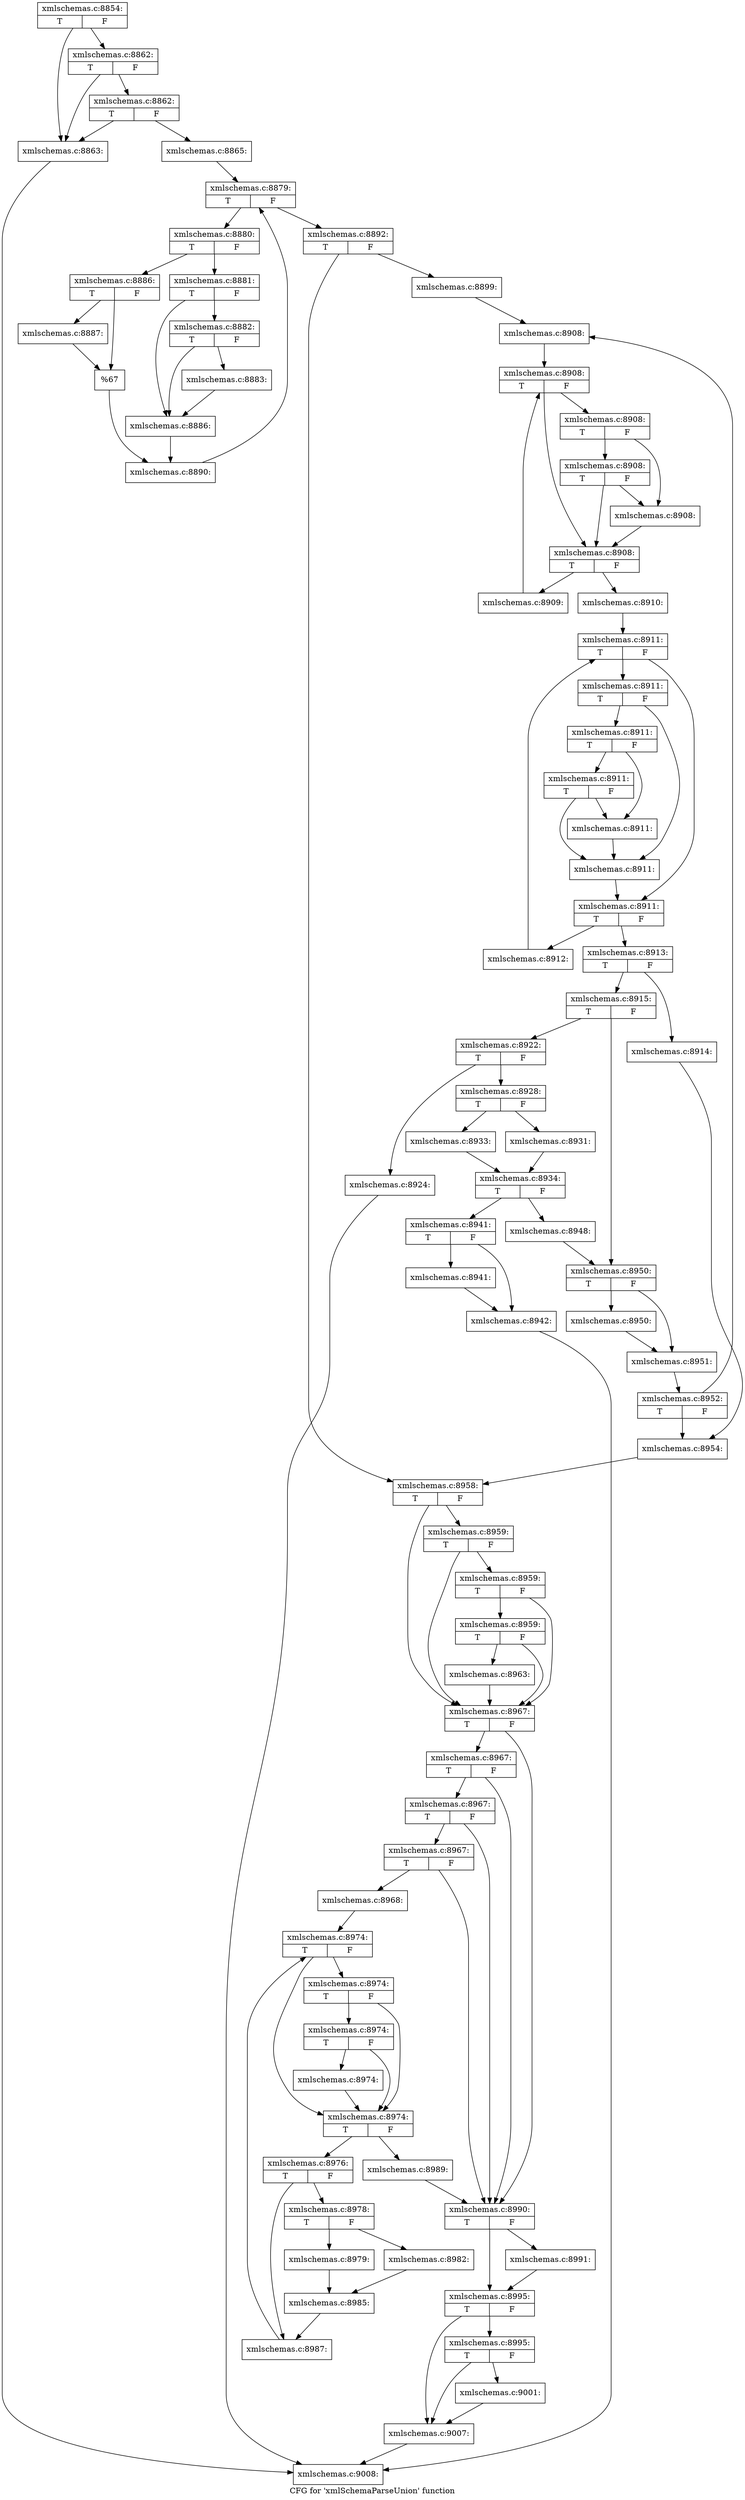 digraph "CFG for 'xmlSchemaParseUnion' function" {
	label="CFG for 'xmlSchemaParseUnion' function";

	Node0x4f70400 [shape=record,label="{xmlschemas.c:8854:|{<s0>T|<s1>F}}"];
	Node0x4f70400 -> Node0x4f7d5f0;
	Node0x4f70400 -> Node0x4f7d710;
	Node0x4f7d710 [shape=record,label="{xmlschemas.c:8862:|{<s0>T|<s1>F}}"];
	Node0x4f7d710 -> Node0x4f7d5f0;
	Node0x4f7d710 -> Node0x4f7d690;
	Node0x4f7d690 [shape=record,label="{xmlschemas.c:8862:|{<s0>T|<s1>F}}"];
	Node0x4f7d690 -> Node0x4f7d5f0;
	Node0x4f7d690 -> Node0x4f7d640;
	Node0x4f7d5f0 [shape=record,label="{xmlschemas.c:8863:}"];
	Node0x4f7d5f0 -> Node0x4f7bfe0;
	Node0x4f7d640 [shape=record,label="{xmlschemas.c:8865:}"];
	Node0x4f7d640 -> Node0x4f7eb20;
	Node0x4f7eb20 [shape=record,label="{xmlschemas.c:8879:|{<s0>T|<s1>F}}"];
	Node0x4f7eb20 -> Node0x4f7ef10;
	Node0x4f7eb20 -> Node0x4f7ed40;
	Node0x4f7ef10 [shape=record,label="{xmlschemas.c:8880:|{<s0>T|<s1>F}}"];
	Node0x4f7ef10 -> Node0x4f7f0d0;
	Node0x4f7ef10 -> Node0x4f7f170;
	Node0x4f7f0d0 [shape=record,label="{xmlschemas.c:8881:|{<s0>T|<s1>F}}"];
	Node0x4f7f0d0 -> Node0x4f7f5d0;
	Node0x4f7f0d0 -> Node0x4f7f620;
	Node0x4f7f620 [shape=record,label="{xmlschemas.c:8882:|{<s0>T|<s1>F}}"];
	Node0x4f7f620 -> Node0x4f7f5d0;
	Node0x4f7f620 -> Node0x4f7f580;
	Node0x4f7f580 [shape=record,label="{xmlschemas.c:8883:}"];
	Node0x4f7f580 -> Node0x4f7f5d0;
	Node0x4f7f5d0 [shape=record,label="{xmlschemas.c:8886:}"];
	Node0x4f7f5d0 -> Node0x4f7f120;
	Node0x4f7f170 [shape=record,label="{xmlschemas.c:8886:|{<s0>T|<s1>F}}"];
	Node0x4f7f170 -> Node0x4f80550;
	Node0x4f7f170 -> Node0x4f805a0;
	Node0x4f80550 [shape=record,label="{xmlschemas.c:8887:}"];
	Node0x4f80550 -> Node0x4f805a0;
	Node0x4f805a0 [shape=record,label="{%67}"];
	Node0x4f805a0 -> Node0x4f7f120;
	Node0x4f7f120 [shape=record,label="{xmlschemas.c:8890:}"];
	Node0x4f7f120 -> Node0x4f7eb20;
	Node0x4f7ed40 [shape=record,label="{xmlschemas.c:8892:|{<s0>T|<s1>F}}"];
	Node0x4f7ed40 -> Node0x4f818a0;
	Node0x4f7ed40 -> Node0x4f818f0;
	Node0x4f818a0 [shape=record,label="{xmlschemas.c:8899:}"];
	Node0x4f818a0 -> Node0x4f83680;
	Node0x4f83680 [shape=record,label="{xmlschemas.c:8908:}"];
	Node0x4f83680 -> Node0x4f83940;
	Node0x4f83940 [shape=record,label="{xmlschemas.c:8908:|{<s0>T|<s1>F}}"];
	Node0x4f83940 -> Node0x4f83ae0;
	Node0x4f83940 -> Node0x4f83b80;
	Node0x4f83b80 [shape=record,label="{xmlschemas.c:8908:|{<s0>T|<s1>F}}"];
	Node0x4f83b80 -> Node0x4f83de0;
	Node0x4f83b80 -> Node0x4f83b30;
	Node0x4f83de0 [shape=record,label="{xmlschemas.c:8908:|{<s0>T|<s1>F}}"];
	Node0x4f83de0 -> Node0x4f83ae0;
	Node0x4f83de0 -> Node0x4f83b30;
	Node0x4f83b30 [shape=record,label="{xmlschemas.c:8908:}"];
	Node0x4f83b30 -> Node0x4f83ae0;
	Node0x4f83ae0 [shape=record,label="{xmlschemas.c:8908:|{<s0>T|<s1>F}}"];
	Node0x4f83ae0 -> Node0x4f84210;
	Node0x4f83ae0 -> Node0x4f83a60;
	Node0x4f84210 [shape=record,label="{xmlschemas.c:8909:}"];
	Node0x4f84210 -> Node0x4f83940;
	Node0x4f83a60 [shape=record,label="{xmlschemas.c:8910:}"];
	Node0x4f83a60 -> Node0x4f84900;
	Node0x4f84900 [shape=record,label="{xmlschemas.c:8911:|{<s0>T|<s1>F}}"];
	Node0x4f84900 -> Node0x4f84bf0;
	Node0x4f84900 -> Node0x4f84ba0;
	Node0x4f84bf0 [shape=record,label="{xmlschemas.c:8911:|{<s0>T|<s1>F}}"];
	Node0x4f84bf0 -> Node0x4f84ad0;
	Node0x4f84bf0 -> Node0x4f85040;
	Node0x4f85040 [shape=record,label="{xmlschemas.c:8911:|{<s0>T|<s1>F}}"];
	Node0x4f85040 -> Node0x4f85320;
	Node0x4f85040 -> Node0x4f84ff0;
	Node0x4f85320 [shape=record,label="{xmlschemas.c:8911:|{<s0>T|<s1>F}}"];
	Node0x4f85320 -> Node0x4f84ad0;
	Node0x4f85320 -> Node0x4f84ff0;
	Node0x4f84ff0 [shape=record,label="{xmlschemas.c:8911:}"];
	Node0x4f84ff0 -> Node0x4f84ad0;
	Node0x4f84ad0 [shape=record,label="{xmlschemas.c:8911:}"];
	Node0x4f84ad0 -> Node0x4f84ba0;
	Node0x4f84ba0 [shape=record,label="{xmlschemas.c:8911:|{<s0>T|<s1>F}}"];
	Node0x4f84ba0 -> Node0x4f857d0;
	Node0x4f84ba0 -> Node0x4f84b20;
	Node0x4f857d0 [shape=record,label="{xmlschemas.c:8912:}"];
	Node0x4f857d0 -> Node0x4f84900;
	Node0x4f84b20 [shape=record,label="{xmlschemas.c:8913:|{<s0>T|<s1>F}}"];
	Node0x4f84b20 -> Node0x4f85ea0;
	Node0x4f84b20 -> Node0x4f85ef0;
	Node0x4f85ea0 [shape=record,label="{xmlschemas.c:8914:}"];
	Node0x4f85ea0 -> Node0x4f835e0;
	Node0x4f85ef0 [shape=record,label="{xmlschemas.c:8915:|{<s0>T|<s1>F}}"];
	Node0x4f85ef0 -> Node0x4f86830;
	Node0x4f85ef0 -> Node0x4f86880;
	Node0x4f86830 [shape=record,label="{xmlschemas.c:8922:|{<s0>T|<s1>F}}"];
	Node0x4f86830 -> Node0x4f872c0;
	Node0x4f86830 -> Node0x4f87310;
	Node0x4f872c0 [shape=record,label="{xmlschemas.c:8924:}"];
	Node0x4f872c0 -> Node0x4f7bfe0;
	Node0x4f87310 [shape=record,label="{xmlschemas.c:8928:|{<s0>T|<s1>F}}"];
	Node0x4f87310 -> Node0x4f880c0;
	Node0x4f87310 -> Node0x4f88160;
	Node0x4f880c0 [shape=record,label="{xmlschemas.c:8931:}"];
	Node0x4f880c0 -> Node0x4f88110;
	Node0x4f88160 [shape=record,label="{xmlschemas.c:8933:}"];
	Node0x4f88160 -> Node0x4f88110;
	Node0x4f88110 [shape=record,label="{xmlschemas.c:8934:|{<s0>T|<s1>F}}"];
	Node0x4f88110 -> Node0x4f88fb0;
	Node0x4f88110 -> Node0x4f89000;
	Node0x4f88fb0 [shape=record,label="{xmlschemas.c:8941:|{<s0>T|<s1>F}}"];
	Node0x4f88fb0 -> Node0x4f89390;
	Node0x4f88fb0 -> Node0x4f893e0;
	Node0x4f89390 [shape=record,label="{xmlschemas.c:8941:}"];
	Node0x4f89390 -> Node0x4f893e0;
	Node0x4f893e0 [shape=record,label="{xmlschemas.c:8942:}"];
	Node0x4f893e0 -> Node0x4f7bfe0;
	Node0x4f89000 [shape=record,label="{xmlschemas.c:8948:}"];
	Node0x4f89000 -> Node0x4f86880;
	Node0x4f86880 [shape=record,label="{xmlschemas.c:8950:|{<s0>T|<s1>F}}"];
	Node0x4f86880 -> Node0x4f89ed0;
	Node0x4f86880 -> Node0x4f89f20;
	Node0x4f89ed0 [shape=record,label="{xmlschemas.c:8950:}"];
	Node0x4f89ed0 -> Node0x4f89f20;
	Node0x4f89f20 [shape=record,label="{xmlschemas.c:8951:}"];
	Node0x4f89f20 -> Node0x4f83630;
	Node0x4f83630 [shape=record,label="{xmlschemas.c:8952:|{<s0>T|<s1>F}}"];
	Node0x4f83630 -> Node0x4f83680;
	Node0x4f83630 -> Node0x4f835e0;
	Node0x4f835e0 [shape=record,label="{xmlschemas.c:8954:}"];
	Node0x4f835e0 -> Node0x4f818f0;
	Node0x4f818f0 [shape=record,label="{xmlschemas.c:8958:|{<s0>T|<s1>F}}"];
	Node0x4f818f0 -> Node0x4f8ae70;
	Node0x4f818f0 -> Node0x4f8ad50;
	Node0x4f8ae70 [shape=record,label="{xmlschemas.c:8959:|{<s0>T|<s1>F}}"];
	Node0x4f8ae70 -> Node0x4f8ae20;
	Node0x4f8ae70 -> Node0x4f8ad50;
	Node0x4f8ae20 [shape=record,label="{xmlschemas.c:8959:|{<s0>T|<s1>F}}"];
	Node0x4f8ae20 -> Node0x4f8ada0;
	Node0x4f8ae20 -> Node0x4f8ad50;
	Node0x4f8ada0 [shape=record,label="{xmlschemas.c:8959:|{<s0>T|<s1>F}}"];
	Node0x4f8ada0 -> Node0x4f8ad00;
	Node0x4f8ada0 -> Node0x4f8ad50;
	Node0x4f8ad00 [shape=record,label="{xmlschemas.c:8963:}"];
	Node0x4f8ad00 -> Node0x4f8ad50;
	Node0x4f8ad50 [shape=record,label="{xmlschemas.c:8967:|{<s0>T|<s1>F}}"];
	Node0x4f8ad50 -> Node0x4f8c430;
	Node0x4f8ad50 -> Node0x4f8c310;
	Node0x4f8c430 [shape=record,label="{xmlschemas.c:8967:|{<s0>T|<s1>F}}"];
	Node0x4f8c430 -> Node0x4f8c3e0;
	Node0x4f8c430 -> Node0x4f8c310;
	Node0x4f8c3e0 [shape=record,label="{xmlschemas.c:8967:|{<s0>T|<s1>F}}"];
	Node0x4f8c3e0 -> Node0x4f8c360;
	Node0x4f8c3e0 -> Node0x4f8c310;
	Node0x4f8c360 [shape=record,label="{xmlschemas.c:8967:|{<s0>T|<s1>F}}"];
	Node0x4f8c360 -> Node0x4f8c2c0;
	Node0x4f8c360 -> Node0x4f8c310;
	Node0x4f8c2c0 [shape=record,label="{xmlschemas.c:8968:}"];
	Node0x4f8c2c0 -> Node0x4f8d6a0;
	Node0x4f8d6a0 [shape=record,label="{xmlschemas.c:8974:|{<s0>T|<s1>F}}"];
	Node0x4f8d6a0 -> Node0x4f8da30;
	Node0x4f8d6a0 -> Node0x4f8d940;
	Node0x4f8da30 [shape=record,label="{xmlschemas.c:8974:|{<s0>T|<s1>F}}"];
	Node0x4f8da30 -> Node0x4f8d9e0;
	Node0x4f8da30 -> Node0x4f8d940;
	Node0x4f8d9e0 [shape=record,label="{xmlschemas.c:8974:|{<s0>T|<s1>F}}"];
	Node0x4f8d9e0 -> Node0x4f8d990;
	Node0x4f8d9e0 -> Node0x4f8d940;
	Node0x4f8d990 [shape=record,label="{xmlschemas.c:8974:}"];
	Node0x4f8d990 -> Node0x4f8d940;
	Node0x4f8d940 [shape=record,label="{xmlschemas.c:8974:|{<s0>T|<s1>F}}"];
	Node0x4f8d940 -> Node0x4f8e100;
	Node0x4f8d940 -> Node0x4f8d8c0;
	Node0x4f8e100 [shape=record,label="{xmlschemas.c:8976:|{<s0>T|<s1>F}}"];
	Node0x4f8e100 -> Node0x4f8ebf0;
	Node0x4f8e100 -> Node0x4f8ec40;
	Node0x4f8ebf0 [shape=record,label="{xmlschemas.c:8978:|{<s0>T|<s1>F}}"];
	Node0x4f8ebf0 -> Node0x4f8f000;
	Node0x4f8ebf0 -> Node0x4f8f0a0;
	Node0x4f8f000 [shape=record,label="{xmlschemas.c:8979:}"];
	Node0x4f8f000 -> Node0x4f8f050;
	Node0x4f8f0a0 [shape=record,label="{xmlschemas.c:8982:}"];
	Node0x4f8f0a0 -> Node0x4f8f050;
	Node0x4f8f050 [shape=record,label="{xmlschemas.c:8985:}"];
	Node0x4f8f050 -> Node0x4f8ec40;
	Node0x4f8ec40 [shape=record,label="{xmlschemas.c:8987:}"];
	Node0x4f8ec40 -> Node0x4f8d6a0;
	Node0x4f8d8c0 [shape=record,label="{xmlschemas.c:8989:}"];
	Node0x4f8d8c0 -> Node0x4f8c310;
	Node0x4f8c310 [shape=record,label="{xmlschemas.c:8990:|{<s0>T|<s1>F}}"];
	Node0x4f8c310 -> Node0x4f90500;
	Node0x4f8c310 -> Node0x4f90550;
	Node0x4f90500 [shape=record,label="{xmlschemas.c:8991:}"];
	Node0x4f90500 -> Node0x4f90550;
	Node0x4f90550 [shape=record,label="{xmlschemas.c:8995:|{<s0>T|<s1>F}}"];
	Node0x4f90550 -> Node0x4f90fb0;
	Node0x4f90550 -> Node0x4f90f60;
	Node0x4f90fb0 [shape=record,label="{xmlschemas.c:8995:|{<s0>T|<s1>F}}"];
	Node0x4f90fb0 -> Node0x4f90f10;
	Node0x4f90fb0 -> Node0x4f90f60;
	Node0x4f90f10 [shape=record,label="{xmlschemas.c:9001:}"];
	Node0x4f90f10 -> Node0x4f90f60;
	Node0x4f90f60 [shape=record,label="{xmlschemas.c:9007:}"];
	Node0x4f90f60 -> Node0x4f7bfe0;
	Node0x4f7bfe0 [shape=record,label="{xmlschemas.c:9008:}"];
}

